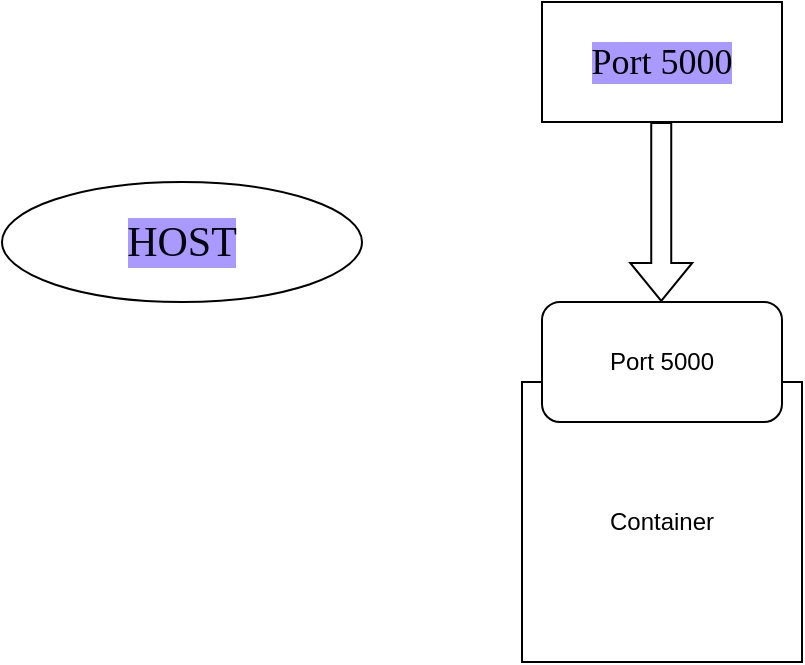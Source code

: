 <mxfile version="24.5.2" type="github">
  <diagram name="Page-1" id="EH6x0tKCX-zmMW8ma1cJ">
    <mxGraphModel dx="734" dy="473" grid="1" gridSize="10" guides="1" tooltips="1" connect="1" arrows="1" fold="1" page="1" pageScale="1" pageWidth="850" pageHeight="1100" math="0" shadow="0">
      <root>
        <mxCell id="0" />
        <mxCell id="1" parent="0" />
        <mxCell id="VJJz3OiyD2kPAV-unK85-1" value="HOST" style="ellipse;whiteSpace=wrap;html=1;fontFamily=Georgia;fontSize=21;labelBackgroundColor=#AA99FF;textShadow=0;labelBorderColor=none;fontColor=#05060e;" vertex="1" parent="1">
          <mxGeometry x="10" y="170" width="180" height="60" as="geometry" />
        </mxCell>
        <mxCell id="VJJz3OiyD2kPAV-unK85-2" value="Port 5000" style="rounded=0;whiteSpace=wrap;html=1;fontFamily=Georgia;fontSize=18;labelBorderColor=none;textShadow=0;labelBackgroundColor=#AA99FF;" vertex="1" parent="1">
          <mxGeometry x="280" y="80" width="120" height="60" as="geometry" />
        </mxCell>
        <mxCell id="VJJz3OiyD2kPAV-unK85-3" value="" style="shape=flexArrow;endArrow=classic;html=1;rounded=0;" edge="1" parent="1">
          <mxGeometry width="50" height="50" relative="1" as="geometry">
            <mxPoint x="339.62" y="140" as="sourcePoint" />
            <mxPoint x="339.62" y="230" as="targetPoint" />
          </mxGeometry>
        </mxCell>
        <mxCell id="VJJz3OiyD2kPAV-unK85-5" value="Container" style="whiteSpace=wrap;html=1;aspect=fixed;" vertex="1" parent="1">
          <mxGeometry x="270" y="270" width="140" height="140" as="geometry" />
        </mxCell>
        <mxCell id="VJJz3OiyD2kPAV-unK85-4" value="Port 5000" style="rounded=1;whiteSpace=wrap;html=1;" vertex="1" parent="1">
          <mxGeometry x="280" y="230" width="120" height="60" as="geometry" />
        </mxCell>
      </root>
    </mxGraphModel>
  </diagram>
</mxfile>
